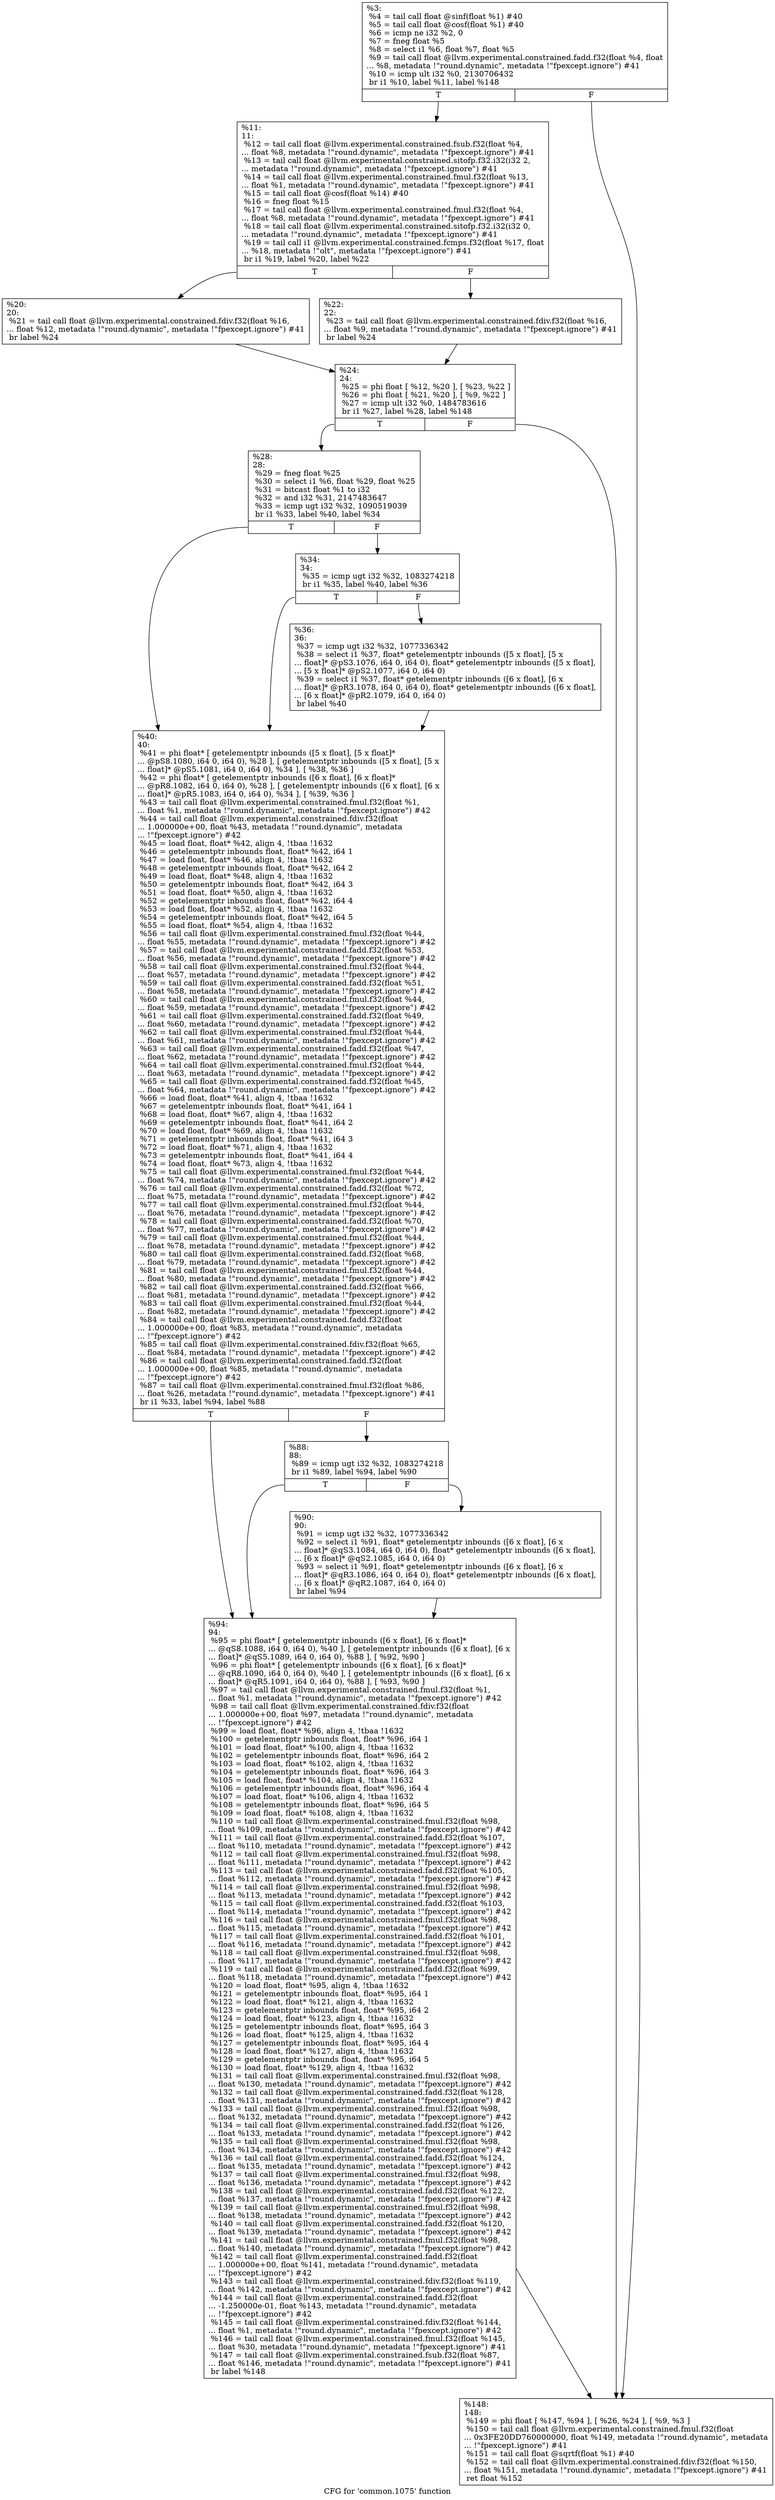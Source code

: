 digraph "CFG for 'common.1075' function" {
	label="CFG for 'common.1075' function";

	Node0x1c9bdc0 [shape=record,label="{%3:\l  %4 = tail call float @sinf(float %1) #40\l  %5 = tail call float @cosf(float %1) #40\l  %6 = icmp ne i32 %2, 0\l  %7 = fneg float %5\l  %8 = select i1 %6, float %7, float %5\l  %9 = tail call float @llvm.experimental.constrained.fadd.f32(float %4, float\l... %8, metadata !\"round.dynamic\", metadata !\"fpexcept.ignore\") #41\l  %10 = icmp ult i32 %0, 2130706432\l  br i1 %10, label %11, label %148\l|{<s0>T|<s1>F}}"];
	Node0x1c9bdc0:s0 -> Node0x1c9be90;
	Node0x1c9bdc0:s1 -> Node0x1c9c200;
	Node0x1c9be90 [shape=record,label="{%11:\l11:                                               \l  %12 = tail call float @llvm.experimental.constrained.fsub.f32(float %4,\l... float %8, metadata !\"round.dynamic\", metadata !\"fpexcept.ignore\") #41\l  %13 = tail call float @llvm.experimental.constrained.sitofp.f32.i32(i32 2,\l... metadata !\"round.dynamic\", metadata !\"fpexcept.ignore\") #41\l  %14 = tail call float @llvm.experimental.constrained.fmul.f32(float %13,\l... float %1, metadata !\"round.dynamic\", metadata !\"fpexcept.ignore\") #41\l  %15 = tail call float @cosf(float %14) #40\l  %16 = fneg float %15\l  %17 = tail call float @llvm.experimental.constrained.fmul.f32(float %4,\l... float %8, metadata !\"round.dynamic\", metadata !\"fpexcept.ignore\") #41\l  %18 = tail call float @llvm.experimental.constrained.sitofp.f32.i32(i32 0,\l... metadata !\"round.dynamic\", metadata !\"fpexcept.ignore\") #41\l  %19 = tail call i1 @llvm.experimental.constrained.fcmps.f32(float %17, float\l... %18, metadata !\"olt\", metadata !\"fpexcept.ignore\") #41\l  br i1 %19, label %20, label %22\l|{<s0>T|<s1>F}}"];
	Node0x1c9be90:s0 -> Node0x1c9bee0;
	Node0x1c9be90:s1 -> Node0x1c9bf30;
	Node0x1c9bee0 [shape=record,label="{%20:\l20:                                               \l  %21 = tail call float @llvm.experimental.constrained.fdiv.f32(float %16,\l... float %12, metadata !\"round.dynamic\", metadata !\"fpexcept.ignore\") #41\l  br label %24\l}"];
	Node0x1c9bee0 -> Node0x1c9bf80;
	Node0x1c9bf30 [shape=record,label="{%22:\l22:                                               \l  %23 = tail call float @llvm.experimental.constrained.fdiv.f32(float %16,\l... float %9, metadata !\"round.dynamic\", metadata !\"fpexcept.ignore\") #41\l  br label %24\l}"];
	Node0x1c9bf30 -> Node0x1c9bf80;
	Node0x1c9bf80 [shape=record,label="{%24:\l24:                                               \l  %25 = phi float [ %12, %20 ], [ %23, %22 ]\l  %26 = phi float [ %21, %20 ], [ %9, %22 ]\l  %27 = icmp ult i32 %0, 1484783616\l  br i1 %27, label %28, label %148\l|{<s0>T|<s1>F}}"];
	Node0x1c9bf80:s0 -> Node0x1c9bfd0;
	Node0x1c9bf80:s1 -> Node0x1c9c200;
	Node0x1c9bfd0 [shape=record,label="{%28:\l28:                                               \l  %29 = fneg float %25\l  %30 = select i1 %6, float %29, float %25\l  %31 = bitcast float %1 to i32\l  %32 = and i32 %31, 2147483647\l  %33 = icmp ugt i32 %32, 1090519039\l  br i1 %33, label %40, label %34\l|{<s0>T|<s1>F}}"];
	Node0x1c9bfd0:s0 -> Node0x1c9c0c0;
	Node0x1c9bfd0:s1 -> Node0x1c9c020;
	Node0x1c9c020 [shape=record,label="{%34:\l34:                                               \l  %35 = icmp ugt i32 %32, 1083274218\l  br i1 %35, label %40, label %36\l|{<s0>T|<s1>F}}"];
	Node0x1c9c020:s0 -> Node0x1c9c0c0;
	Node0x1c9c020:s1 -> Node0x1c9c070;
	Node0x1c9c070 [shape=record,label="{%36:\l36:                                               \l  %37 = icmp ugt i32 %32, 1077336342\l  %38 = select i1 %37, float* getelementptr inbounds ([5 x float], [5 x\l... float]* @pS3.1076, i64 0, i64 0), float* getelementptr inbounds ([5 x float],\l... [5 x float]* @pS2.1077, i64 0, i64 0)\l  %39 = select i1 %37, float* getelementptr inbounds ([6 x float], [6 x\l... float]* @pR3.1078, i64 0, i64 0), float* getelementptr inbounds ([6 x float],\l... [6 x float]* @pR2.1079, i64 0, i64 0)\l  br label %40\l}"];
	Node0x1c9c070 -> Node0x1c9c0c0;
	Node0x1c9c0c0 [shape=record,label="{%40:\l40:                                               \l  %41 = phi float* [ getelementptr inbounds ([5 x float], [5 x float]*\l... @pS8.1080, i64 0, i64 0), %28 ], [ getelementptr inbounds ([5 x float], [5 x\l... float]* @pS5.1081, i64 0, i64 0), %34 ], [ %38, %36 ]\l  %42 = phi float* [ getelementptr inbounds ([6 x float], [6 x float]*\l... @pR8.1082, i64 0, i64 0), %28 ], [ getelementptr inbounds ([6 x float], [6 x\l... float]* @pR5.1083, i64 0, i64 0), %34 ], [ %39, %36 ]\l  %43 = tail call float @llvm.experimental.constrained.fmul.f32(float %1,\l... float %1, metadata !\"round.dynamic\", metadata !\"fpexcept.ignore\") #42\l  %44 = tail call float @llvm.experimental.constrained.fdiv.f32(float\l... 1.000000e+00, float %43, metadata !\"round.dynamic\", metadata\l... !\"fpexcept.ignore\") #42\l  %45 = load float, float* %42, align 4, !tbaa !1632\l  %46 = getelementptr inbounds float, float* %42, i64 1\l  %47 = load float, float* %46, align 4, !tbaa !1632\l  %48 = getelementptr inbounds float, float* %42, i64 2\l  %49 = load float, float* %48, align 4, !tbaa !1632\l  %50 = getelementptr inbounds float, float* %42, i64 3\l  %51 = load float, float* %50, align 4, !tbaa !1632\l  %52 = getelementptr inbounds float, float* %42, i64 4\l  %53 = load float, float* %52, align 4, !tbaa !1632\l  %54 = getelementptr inbounds float, float* %42, i64 5\l  %55 = load float, float* %54, align 4, !tbaa !1632\l  %56 = tail call float @llvm.experimental.constrained.fmul.f32(float %44,\l... float %55, metadata !\"round.dynamic\", metadata !\"fpexcept.ignore\") #42\l  %57 = tail call float @llvm.experimental.constrained.fadd.f32(float %53,\l... float %56, metadata !\"round.dynamic\", metadata !\"fpexcept.ignore\") #42\l  %58 = tail call float @llvm.experimental.constrained.fmul.f32(float %44,\l... float %57, metadata !\"round.dynamic\", metadata !\"fpexcept.ignore\") #42\l  %59 = tail call float @llvm.experimental.constrained.fadd.f32(float %51,\l... float %58, metadata !\"round.dynamic\", metadata !\"fpexcept.ignore\") #42\l  %60 = tail call float @llvm.experimental.constrained.fmul.f32(float %44,\l... float %59, metadata !\"round.dynamic\", metadata !\"fpexcept.ignore\") #42\l  %61 = tail call float @llvm.experimental.constrained.fadd.f32(float %49,\l... float %60, metadata !\"round.dynamic\", metadata !\"fpexcept.ignore\") #42\l  %62 = tail call float @llvm.experimental.constrained.fmul.f32(float %44,\l... float %61, metadata !\"round.dynamic\", metadata !\"fpexcept.ignore\") #42\l  %63 = tail call float @llvm.experimental.constrained.fadd.f32(float %47,\l... float %62, metadata !\"round.dynamic\", metadata !\"fpexcept.ignore\") #42\l  %64 = tail call float @llvm.experimental.constrained.fmul.f32(float %44,\l... float %63, metadata !\"round.dynamic\", metadata !\"fpexcept.ignore\") #42\l  %65 = tail call float @llvm.experimental.constrained.fadd.f32(float %45,\l... float %64, metadata !\"round.dynamic\", metadata !\"fpexcept.ignore\") #42\l  %66 = load float, float* %41, align 4, !tbaa !1632\l  %67 = getelementptr inbounds float, float* %41, i64 1\l  %68 = load float, float* %67, align 4, !tbaa !1632\l  %69 = getelementptr inbounds float, float* %41, i64 2\l  %70 = load float, float* %69, align 4, !tbaa !1632\l  %71 = getelementptr inbounds float, float* %41, i64 3\l  %72 = load float, float* %71, align 4, !tbaa !1632\l  %73 = getelementptr inbounds float, float* %41, i64 4\l  %74 = load float, float* %73, align 4, !tbaa !1632\l  %75 = tail call float @llvm.experimental.constrained.fmul.f32(float %44,\l... float %74, metadata !\"round.dynamic\", metadata !\"fpexcept.ignore\") #42\l  %76 = tail call float @llvm.experimental.constrained.fadd.f32(float %72,\l... float %75, metadata !\"round.dynamic\", metadata !\"fpexcept.ignore\") #42\l  %77 = tail call float @llvm.experimental.constrained.fmul.f32(float %44,\l... float %76, metadata !\"round.dynamic\", metadata !\"fpexcept.ignore\") #42\l  %78 = tail call float @llvm.experimental.constrained.fadd.f32(float %70,\l... float %77, metadata !\"round.dynamic\", metadata !\"fpexcept.ignore\") #42\l  %79 = tail call float @llvm.experimental.constrained.fmul.f32(float %44,\l... float %78, metadata !\"round.dynamic\", metadata !\"fpexcept.ignore\") #42\l  %80 = tail call float @llvm.experimental.constrained.fadd.f32(float %68,\l... float %79, metadata !\"round.dynamic\", metadata !\"fpexcept.ignore\") #42\l  %81 = tail call float @llvm.experimental.constrained.fmul.f32(float %44,\l... float %80, metadata !\"round.dynamic\", metadata !\"fpexcept.ignore\") #42\l  %82 = tail call float @llvm.experimental.constrained.fadd.f32(float %66,\l... float %81, metadata !\"round.dynamic\", metadata !\"fpexcept.ignore\") #42\l  %83 = tail call float @llvm.experimental.constrained.fmul.f32(float %44,\l... float %82, metadata !\"round.dynamic\", metadata !\"fpexcept.ignore\") #42\l  %84 = tail call float @llvm.experimental.constrained.fadd.f32(float\l... 1.000000e+00, float %83, metadata !\"round.dynamic\", metadata\l... !\"fpexcept.ignore\") #42\l  %85 = tail call float @llvm.experimental.constrained.fdiv.f32(float %65,\l... float %84, metadata !\"round.dynamic\", metadata !\"fpexcept.ignore\") #42\l  %86 = tail call float @llvm.experimental.constrained.fadd.f32(float\l... 1.000000e+00, float %85, metadata !\"round.dynamic\", metadata\l... !\"fpexcept.ignore\") #42\l  %87 = tail call float @llvm.experimental.constrained.fmul.f32(float %86,\l... float %26, metadata !\"round.dynamic\", metadata !\"fpexcept.ignore\") #41\l  br i1 %33, label %94, label %88\l|{<s0>T|<s1>F}}"];
	Node0x1c9c0c0:s0 -> Node0x1c9c1b0;
	Node0x1c9c0c0:s1 -> Node0x1c9c110;
	Node0x1c9c110 [shape=record,label="{%88:\l88:                                               \l  %89 = icmp ugt i32 %32, 1083274218\l  br i1 %89, label %94, label %90\l|{<s0>T|<s1>F}}"];
	Node0x1c9c110:s0 -> Node0x1c9c1b0;
	Node0x1c9c110:s1 -> Node0x1c9c160;
	Node0x1c9c160 [shape=record,label="{%90:\l90:                                               \l  %91 = icmp ugt i32 %32, 1077336342\l  %92 = select i1 %91, float* getelementptr inbounds ([6 x float], [6 x\l... float]* @qS3.1084, i64 0, i64 0), float* getelementptr inbounds ([6 x float],\l... [6 x float]* @qS2.1085, i64 0, i64 0)\l  %93 = select i1 %91, float* getelementptr inbounds ([6 x float], [6 x\l... float]* @qR3.1086, i64 0, i64 0), float* getelementptr inbounds ([6 x float],\l... [6 x float]* @qR2.1087, i64 0, i64 0)\l  br label %94\l}"];
	Node0x1c9c160 -> Node0x1c9c1b0;
	Node0x1c9c1b0 [shape=record,label="{%94:\l94:                                               \l  %95 = phi float* [ getelementptr inbounds ([6 x float], [6 x float]*\l... @qS8.1088, i64 0, i64 0), %40 ], [ getelementptr inbounds ([6 x float], [6 x\l... float]* @qS5.1089, i64 0, i64 0), %88 ], [ %92, %90 ]\l  %96 = phi float* [ getelementptr inbounds ([6 x float], [6 x float]*\l... @qR8.1090, i64 0, i64 0), %40 ], [ getelementptr inbounds ([6 x float], [6 x\l... float]* @qR5.1091, i64 0, i64 0), %88 ], [ %93, %90 ]\l  %97 = tail call float @llvm.experimental.constrained.fmul.f32(float %1,\l... float %1, metadata !\"round.dynamic\", metadata !\"fpexcept.ignore\") #42\l  %98 = tail call float @llvm.experimental.constrained.fdiv.f32(float\l... 1.000000e+00, float %97, metadata !\"round.dynamic\", metadata\l... !\"fpexcept.ignore\") #42\l  %99 = load float, float* %96, align 4, !tbaa !1632\l  %100 = getelementptr inbounds float, float* %96, i64 1\l  %101 = load float, float* %100, align 4, !tbaa !1632\l  %102 = getelementptr inbounds float, float* %96, i64 2\l  %103 = load float, float* %102, align 4, !tbaa !1632\l  %104 = getelementptr inbounds float, float* %96, i64 3\l  %105 = load float, float* %104, align 4, !tbaa !1632\l  %106 = getelementptr inbounds float, float* %96, i64 4\l  %107 = load float, float* %106, align 4, !tbaa !1632\l  %108 = getelementptr inbounds float, float* %96, i64 5\l  %109 = load float, float* %108, align 4, !tbaa !1632\l  %110 = tail call float @llvm.experimental.constrained.fmul.f32(float %98,\l... float %109, metadata !\"round.dynamic\", metadata !\"fpexcept.ignore\") #42\l  %111 = tail call float @llvm.experimental.constrained.fadd.f32(float %107,\l... float %110, metadata !\"round.dynamic\", metadata !\"fpexcept.ignore\") #42\l  %112 = tail call float @llvm.experimental.constrained.fmul.f32(float %98,\l... float %111, metadata !\"round.dynamic\", metadata !\"fpexcept.ignore\") #42\l  %113 = tail call float @llvm.experimental.constrained.fadd.f32(float %105,\l... float %112, metadata !\"round.dynamic\", metadata !\"fpexcept.ignore\") #42\l  %114 = tail call float @llvm.experimental.constrained.fmul.f32(float %98,\l... float %113, metadata !\"round.dynamic\", metadata !\"fpexcept.ignore\") #42\l  %115 = tail call float @llvm.experimental.constrained.fadd.f32(float %103,\l... float %114, metadata !\"round.dynamic\", metadata !\"fpexcept.ignore\") #42\l  %116 = tail call float @llvm.experimental.constrained.fmul.f32(float %98,\l... float %115, metadata !\"round.dynamic\", metadata !\"fpexcept.ignore\") #42\l  %117 = tail call float @llvm.experimental.constrained.fadd.f32(float %101,\l... float %116, metadata !\"round.dynamic\", metadata !\"fpexcept.ignore\") #42\l  %118 = tail call float @llvm.experimental.constrained.fmul.f32(float %98,\l... float %117, metadata !\"round.dynamic\", metadata !\"fpexcept.ignore\") #42\l  %119 = tail call float @llvm.experimental.constrained.fadd.f32(float %99,\l... float %118, metadata !\"round.dynamic\", metadata !\"fpexcept.ignore\") #42\l  %120 = load float, float* %95, align 4, !tbaa !1632\l  %121 = getelementptr inbounds float, float* %95, i64 1\l  %122 = load float, float* %121, align 4, !tbaa !1632\l  %123 = getelementptr inbounds float, float* %95, i64 2\l  %124 = load float, float* %123, align 4, !tbaa !1632\l  %125 = getelementptr inbounds float, float* %95, i64 3\l  %126 = load float, float* %125, align 4, !tbaa !1632\l  %127 = getelementptr inbounds float, float* %95, i64 4\l  %128 = load float, float* %127, align 4, !tbaa !1632\l  %129 = getelementptr inbounds float, float* %95, i64 5\l  %130 = load float, float* %129, align 4, !tbaa !1632\l  %131 = tail call float @llvm.experimental.constrained.fmul.f32(float %98,\l... float %130, metadata !\"round.dynamic\", metadata !\"fpexcept.ignore\") #42\l  %132 = tail call float @llvm.experimental.constrained.fadd.f32(float %128,\l... float %131, metadata !\"round.dynamic\", metadata !\"fpexcept.ignore\") #42\l  %133 = tail call float @llvm.experimental.constrained.fmul.f32(float %98,\l... float %132, metadata !\"round.dynamic\", metadata !\"fpexcept.ignore\") #42\l  %134 = tail call float @llvm.experimental.constrained.fadd.f32(float %126,\l... float %133, metadata !\"round.dynamic\", metadata !\"fpexcept.ignore\") #42\l  %135 = tail call float @llvm.experimental.constrained.fmul.f32(float %98,\l... float %134, metadata !\"round.dynamic\", metadata !\"fpexcept.ignore\") #42\l  %136 = tail call float @llvm.experimental.constrained.fadd.f32(float %124,\l... float %135, metadata !\"round.dynamic\", metadata !\"fpexcept.ignore\") #42\l  %137 = tail call float @llvm.experimental.constrained.fmul.f32(float %98,\l... float %136, metadata !\"round.dynamic\", metadata !\"fpexcept.ignore\") #42\l  %138 = tail call float @llvm.experimental.constrained.fadd.f32(float %122,\l... float %137, metadata !\"round.dynamic\", metadata !\"fpexcept.ignore\") #42\l  %139 = tail call float @llvm.experimental.constrained.fmul.f32(float %98,\l... float %138, metadata !\"round.dynamic\", metadata !\"fpexcept.ignore\") #42\l  %140 = tail call float @llvm.experimental.constrained.fadd.f32(float %120,\l... float %139, metadata !\"round.dynamic\", metadata !\"fpexcept.ignore\") #42\l  %141 = tail call float @llvm.experimental.constrained.fmul.f32(float %98,\l... float %140, metadata !\"round.dynamic\", metadata !\"fpexcept.ignore\") #42\l  %142 = tail call float @llvm.experimental.constrained.fadd.f32(float\l... 1.000000e+00, float %141, metadata !\"round.dynamic\", metadata\l... !\"fpexcept.ignore\") #42\l  %143 = tail call float @llvm.experimental.constrained.fdiv.f32(float %119,\l... float %142, metadata !\"round.dynamic\", metadata !\"fpexcept.ignore\") #42\l  %144 = tail call float @llvm.experimental.constrained.fadd.f32(float\l... -1.250000e-01, float %143, metadata !\"round.dynamic\", metadata\l... !\"fpexcept.ignore\") #42\l  %145 = tail call float @llvm.experimental.constrained.fdiv.f32(float %144,\l... float %1, metadata !\"round.dynamic\", metadata !\"fpexcept.ignore\") #42\l  %146 = tail call float @llvm.experimental.constrained.fmul.f32(float %145,\l... float %30, metadata !\"round.dynamic\", metadata !\"fpexcept.ignore\") #41\l  %147 = tail call float @llvm.experimental.constrained.fsub.f32(float %87,\l... float %146, metadata !\"round.dynamic\", metadata !\"fpexcept.ignore\") #41\l  br label %148\l}"];
	Node0x1c9c1b0 -> Node0x1c9c200;
	Node0x1c9c200 [shape=record,label="{%148:\l148:                                              \l  %149 = phi float [ %147, %94 ], [ %26, %24 ], [ %9, %3 ]\l  %150 = tail call float @llvm.experimental.constrained.fmul.f32(float\l... 0x3FE20DD760000000, float %149, metadata !\"round.dynamic\", metadata\l... !\"fpexcept.ignore\") #41\l  %151 = tail call float @sqrtf(float %1) #40\l  %152 = tail call float @llvm.experimental.constrained.fdiv.f32(float %150,\l... float %151, metadata !\"round.dynamic\", metadata !\"fpexcept.ignore\") #41\l  ret float %152\l}"];
}
